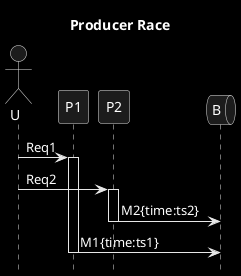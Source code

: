 @startuml
title Producer Race
hide footbox
skinparam monochrome reverse
queue B order 9
actor U

U->P1: Req1
activate P1
U->P2: Req2
activate P2
P2->B: M2{time:ts2}
deactivate P2
P1->B: M1{time:ts1}
deactivate P1
@enduml
? receivedAt vs observedAt

